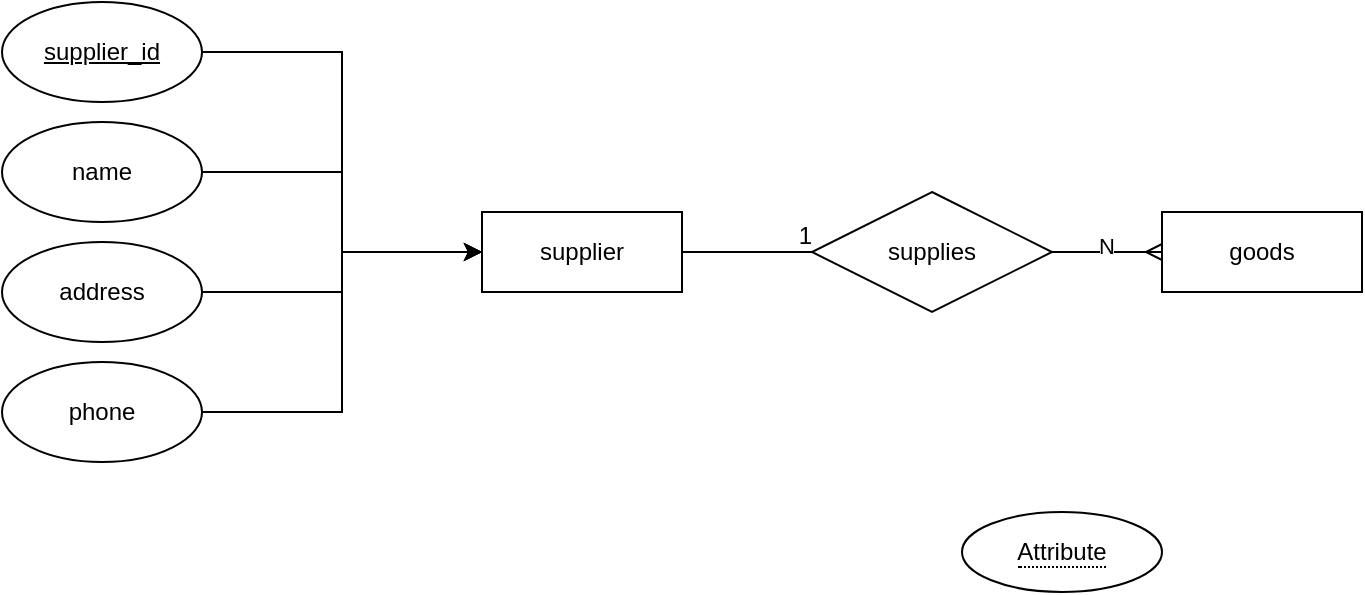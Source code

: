 <mxfile version="13.10.2" type="github">
  <diagram id="R2lEEEUBdFMjLlhIrx00" name="Page-1">
    <mxGraphModel dx="2276" dy="801" grid="1" gridSize="10" guides="1" tooltips="1" connect="1" arrows="1" fold="1" page="1" pageScale="1" pageWidth="850" pageHeight="1100" math="0" shadow="0" extFonts="Permanent Marker^https://fonts.googleapis.com/css?family=Permanent+Marker">
      <root>
        <mxCell id="0" />
        <mxCell id="1" parent="0" />
        <mxCell id="oOxEvFH_zBwJxt1--HLs-2" value="supplier" style="rounded=0;whiteSpace=wrap;html=1;" vertex="1" parent="1">
          <mxGeometry x="200" y="750" width="100" height="40" as="geometry" />
        </mxCell>
        <mxCell id="oOxEvFH_zBwJxt1--HLs-7" style="edgeStyle=orthogonalEdgeStyle;rounded=0;orthogonalLoop=1;jettySize=auto;html=1;exitX=1;exitY=0.5;exitDx=0;exitDy=0;entryX=0;entryY=0.5;entryDx=0;entryDy=0;" edge="1" parent="1" source="oOxEvFH_zBwJxt1--HLs-3" target="oOxEvFH_zBwJxt1--HLs-2">
          <mxGeometry relative="1" as="geometry" />
        </mxCell>
        <mxCell id="oOxEvFH_zBwJxt1--HLs-3" value="supplier_id" style="ellipse;whiteSpace=wrap;html=1;fontStyle=4" vertex="1" parent="1">
          <mxGeometry x="-40" y="645" width="100" height="50" as="geometry" />
        </mxCell>
        <mxCell id="oOxEvFH_zBwJxt1--HLs-11" style="edgeStyle=orthogonalEdgeStyle;rounded=0;orthogonalLoop=1;jettySize=auto;html=1;entryX=0;entryY=0.5;entryDx=0;entryDy=0;" edge="1" parent="1" source="oOxEvFH_zBwJxt1--HLs-4" target="oOxEvFH_zBwJxt1--HLs-2">
          <mxGeometry relative="1" as="geometry" />
        </mxCell>
        <mxCell id="oOxEvFH_zBwJxt1--HLs-4" value="name" style="ellipse;whiteSpace=wrap;html=1;" vertex="1" parent="1">
          <mxGeometry x="-40" y="705" width="100" height="50" as="geometry" />
        </mxCell>
        <mxCell id="oOxEvFH_zBwJxt1--HLs-9" style="edgeStyle=orthogonalEdgeStyle;rounded=0;orthogonalLoop=1;jettySize=auto;html=1;entryX=0;entryY=0.5;entryDx=0;entryDy=0;" edge="1" parent="1" source="oOxEvFH_zBwJxt1--HLs-5" target="oOxEvFH_zBwJxt1--HLs-2">
          <mxGeometry relative="1" as="geometry" />
        </mxCell>
        <mxCell id="oOxEvFH_zBwJxt1--HLs-5" value="address" style="ellipse;whiteSpace=wrap;html=1;" vertex="1" parent="1">
          <mxGeometry x="-40" y="765" width="100" height="50" as="geometry" />
        </mxCell>
        <mxCell id="oOxEvFH_zBwJxt1--HLs-10" style="edgeStyle=orthogonalEdgeStyle;rounded=0;orthogonalLoop=1;jettySize=auto;html=1;entryX=0;entryY=0.5;entryDx=0;entryDy=0;" edge="1" parent="1" source="oOxEvFH_zBwJxt1--HLs-6" target="oOxEvFH_zBwJxt1--HLs-2">
          <mxGeometry relative="1" as="geometry" />
        </mxCell>
        <mxCell id="oOxEvFH_zBwJxt1--HLs-6" value="phone" style="ellipse;whiteSpace=wrap;html=1;" vertex="1" parent="1">
          <mxGeometry x="-40" y="825" width="100" height="50" as="geometry" />
        </mxCell>
        <mxCell id="oOxEvFH_zBwJxt1--HLs-12" value="goods" style="whiteSpace=wrap;html=1;align=center;" vertex="1" parent="1">
          <mxGeometry x="540" y="750" width="100" height="40" as="geometry" />
        </mxCell>
        <mxCell id="oOxEvFH_zBwJxt1--HLs-13" value="&lt;span style=&quot;border-bottom: 1px dotted&quot;&gt;Attribute&lt;/span&gt;" style="ellipse;whiteSpace=wrap;html=1;align=center;" vertex="1" parent="1">
          <mxGeometry x="440" y="900" width="100" height="40" as="geometry" />
        </mxCell>
        <mxCell id="oOxEvFH_zBwJxt1--HLs-14" value="supplies" style="shape=rhombus;perimeter=rhombusPerimeter;whiteSpace=wrap;html=1;align=center;" vertex="1" parent="1">
          <mxGeometry x="365" y="740" width="120" height="60" as="geometry" />
        </mxCell>
        <mxCell id="oOxEvFH_zBwJxt1--HLs-15" value="" style="endArrow=none;html=1;rounded=0;exitX=1;exitY=0.5;exitDx=0;exitDy=0;entryX=0;entryY=0.5;entryDx=0;entryDy=0;" edge="1" parent="1" source="oOxEvFH_zBwJxt1--HLs-2" target="oOxEvFH_zBwJxt1--HLs-14">
          <mxGeometry relative="1" as="geometry">
            <mxPoint x="270" y="825" as="sourcePoint" />
            <mxPoint x="430" y="825" as="targetPoint" />
          </mxGeometry>
        </mxCell>
        <mxCell id="oOxEvFH_zBwJxt1--HLs-16" value="1" style="resizable=0;html=1;align=right;verticalAlign=bottom;" connectable="0" vertex="1" parent="oOxEvFH_zBwJxt1--HLs-15">
          <mxGeometry x="1" relative="1" as="geometry" />
        </mxCell>
        <mxCell id="oOxEvFH_zBwJxt1--HLs-19" value="" style="edgeStyle=entityRelationEdgeStyle;fontSize=12;html=1;endArrow=ERmany;exitX=1;exitY=0.5;exitDx=0;exitDy=0;entryX=0;entryY=0.5;entryDx=0;entryDy=0;" edge="1" parent="1" source="oOxEvFH_zBwJxt1--HLs-14" target="oOxEvFH_zBwJxt1--HLs-12">
          <mxGeometry width="100" height="100" relative="1" as="geometry">
            <mxPoint x="410" y="930" as="sourcePoint" />
            <mxPoint x="510" y="830" as="targetPoint" />
          </mxGeometry>
        </mxCell>
        <mxCell id="oOxEvFH_zBwJxt1--HLs-20" value="N" style="edgeLabel;html=1;align=center;verticalAlign=middle;resizable=0;points=[];" vertex="1" connectable="0" parent="oOxEvFH_zBwJxt1--HLs-19">
          <mxGeometry x="-0.169" y="3" relative="1" as="geometry">
            <mxPoint as="offset" />
          </mxGeometry>
        </mxCell>
      </root>
    </mxGraphModel>
  </diagram>
</mxfile>
